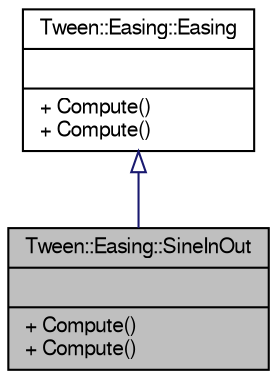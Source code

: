 digraph "Tween::Easing::SineInOut"
{
  bgcolor="transparent";
  edge [fontname="FreeSans",fontsize="10",labelfontname="FreeSans",labelfontsize="10"];
  node [fontname="FreeSans",fontsize="10",shape=record];
  Node1 [label="{Tween::Easing::SineInOut\n||+ Compute()\l+ Compute()\l}",height=0.2,width=0.4,color="black", fillcolor="grey75", style="filled" fontcolor="black"];
  Node2 -> Node1 [dir="back",color="midnightblue",fontsize="10",style="solid",arrowtail="onormal",fontname="FreeSans"];
  Node2 [label="{Tween::Easing::Easing\n||+ Compute()\l+ Compute()\l}",height=0.2,width=0.4,color="black",URL="$classTween_1_1Easing_1_1Easing.html",tooltip="Base class for all easing interpolations."];
}
